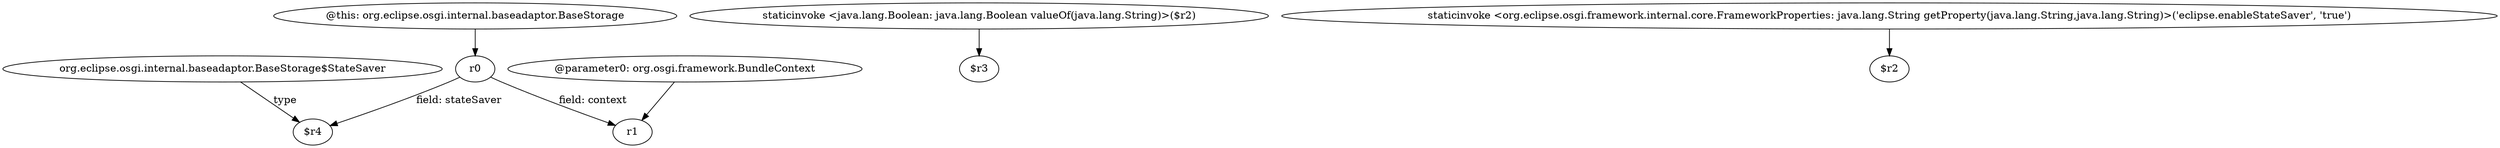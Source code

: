 digraph g {
0[label="org.eclipse.osgi.internal.baseadaptor.BaseStorage$StateSaver"]
1[label="$r4"]
0->1[label="type"]
2[label="@this: org.eclipse.osgi.internal.baseadaptor.BaseStorage"]
3[label="r0"]
2->3[label=""]
4[label="r1"]
3->4[label="field: context"]
5[label="@parameter0: org.osgi.framework.BundleContext"]
5->4[label=""]
6[label="staticinvoke <java.lang.Boolean: java.lang.Boolean valueOf(java.lang.String)>($r2)"]
7[label="$r3"]
6->7[label=""]
3->1[label="field: stateSaver"]
8[label="staticinvoke <org.eclipse.osgi.framework.internal.core.FrameworkProperties: java.lang.String getProperty(java.lang.String,java.lang.String)>('eclipse.enableStateSaver', 'true')"]
9[label="$r2"]
8->9[label=""]
}